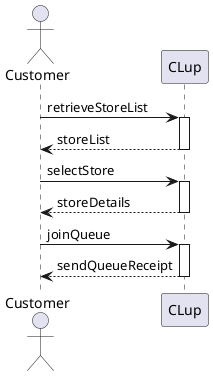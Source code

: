 @startuml join queue
actor Customer as c
participant CLup as sys

c -> sys ++ : retrieveStoreList
return storeList

c -> sys ++ : selectStore
return storeDetails

c -> sys ++ : joinQueue
return sendQueueReceipt

@enduml